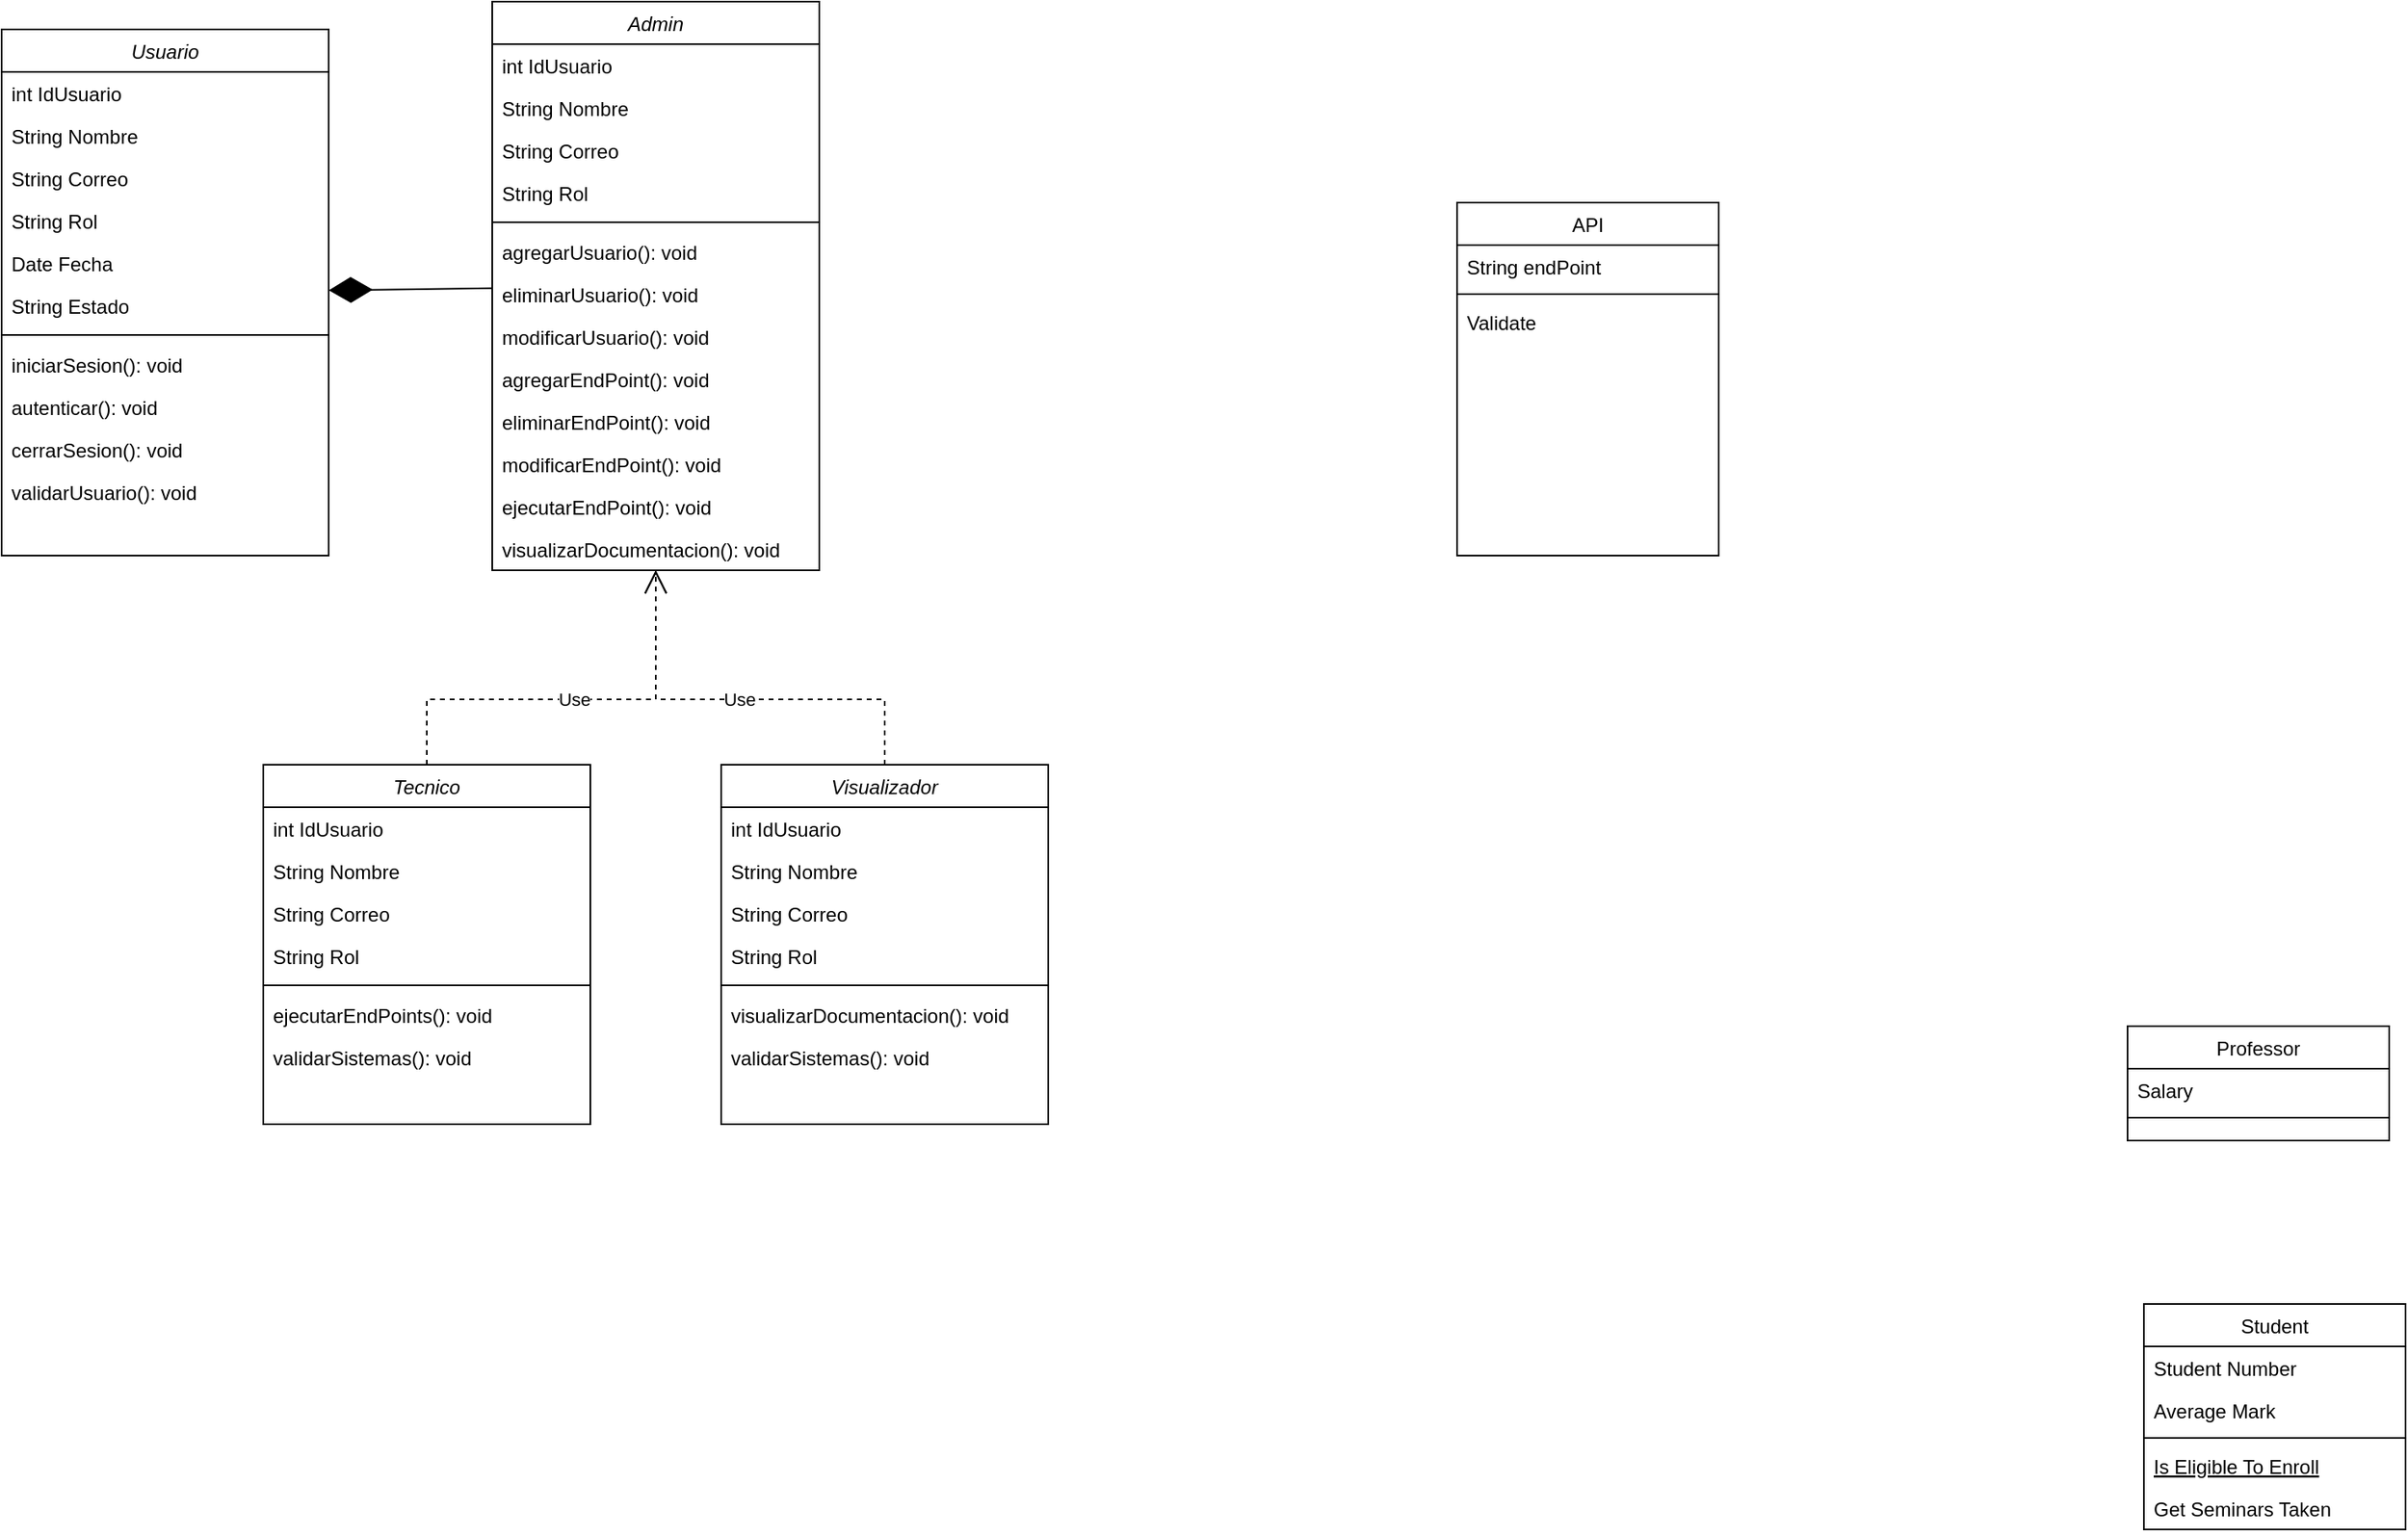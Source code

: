 <mxfile version="26.0.11">
  <diagram id="C5RBs43oDa-KdzZeNtuy" name="Page-1">
    <mxGraphModel dx="2261" dy="1907" grid="1" gridSize="10" guides="1" tooltips="1" connect="1" arrows="1" fold="1" page="1" pageScale="1" pageWidth="827" pageHeight="1169" math="0" shadow="0">
      <root>
        <mxCell id="WIyWlLk6GJQsqaUBKTNV-0" />
        <mxCell id="WIyWlLk6GJQsqaUBKTNV-1" parent="WIyWlLk6GJQsqaUBKTNV-0" />
        <mxCell id="zkfFHV4jXpPFQw0GAbJ--0" value="Usuario" style="swimlane;fontStyle=2;align=center;verticalAlign=top;childLayout=stackLayout;horizontal=1;startSize=26;horizontalStack=0;resizeParent=1;resizeLast=0;collapsible=1;marginBottom=0;rounded=0;shadow=0;strokeWidth=1;" parent="WIyWlLk6GJQsqaUBKTNV-1" vertex="1">
          <mxGeometry x="-400" y="-170" width="200" height="322" as="geometry">
            <mxRectangle x="230" y="140" width="160" height="26" as="alternateBounds" />
          </mxGeometry>
        </mxCell>
        <mxCell id="HF69UvSTi8w0Gnl9okjL-2" value="int IdUsuario" style="text;align=left;verticalAlign=top;spacingLeft=4;spacingRight=4;overflow=hidden;rotatable=0;points=[[0,0.5],[1,0.5]];portConstraint=eastwest;" parent="zkfFHV4jXpPFQw0GAbJ--0" vertex="1">
          <mxGeometry y="26" width="200" height="26" as="geometry" />
        </mxCell>
        <mxCell id="zkfFHV4jXpPFQw0GAbJ--1" value="String Nombre" style="text;align=left;verticalAlign=top;spacingLeft=4;spacingRight=4;overflow=hidden;rotatable=0;points=[[0,0.5],[1,0.5]];portConstraint=eastwest;" parent="zkfFHV4jXpPFQw0GAbJ--0" vertex="1">
          <mxGeometry y="52" width="200" height="26" as="geometry" />
        </mxCell>
        <mxCell id="zkfFHV4jXpPFQw0GAbJ--2" value="String Correo" style="text;align=left;verticalAlign=top;spacingLeft=4;spacingRight=4;overflow=hidden;rotatable=0;points=[[0,0.5],[1,0.5]];portConstraint=eastwest;rounded=0;shadow=0;html=0;" parent="zkfFHV4jXpPFQw0GAbJ--0" vertex="1">
          <mxGeometry y="78" width="200" height="26" as="geometry" />
        </mxCell>
        <mxCell id="HF69UvSTi8w0Gnl9okjL-0" value="String Rol" style="text;align=left;verticalAlign=top;spacingLeft=4;spacingRight=4;overflow=hidden;rotatable=0;points=[[0,0.5],[1,0.5]];portConstraint=eastwest;rounded=0;shadow=0;html=0;" parent="zkfFHV4jXpPFQw0GAbJ--0" vertex="1">
          <mxGeometry y="104" width="200" height="26" as="geometry" />
        </mxCell>
        <mxCell id="HF69UvSTi8w0Gnl9okjL-6" value="Date Fecha" style="text;align=left;verticalAlign=top;spacingLeft=4;spacingRight=4;overflow=hidden;rotatable=0;points=[[0,0.5],[1,0.5]];portConstraint=eastwest;rounded=0;shadow=0;html=0;" parent="zkfFHV4jXpPFQw0GAbJ--0" vertex="1">
          <mxGeometry y="130" width="200" height="26" as="geometry" />
        </mxCell>
        <mxCell id="HF69UvSTi8w0Gnl9okjL-1" value="String Estado" style="text;align=left;verticalAlign=top;spacingLeft=4;spacingRight=4;overflow=hidden;rotatable=0;points=[[0,0.5],[1,0.5]];portConstraint=eastwest;rounded=0;shadow=0;html=0;" parent="zkfFHV4jXpPFQw0GAbJ--0" vertex="1">
          <mxGeometry y="156" width="200" height="26" as="geometry" />
        </mxCell>
        <mxCell id="zkfFHV4jXpPFQw0GAbJ--4" value="" style="line;html=1;strokeWidth=1;align=left;verticalAlign=middle;spacingTop=-1;spacingLeft=3;spacingRight=3;rotatable=0;labelPosition=right;points=[];portConstraint=eastwest;" parent="zkfFHV4jXpPFQw0GAbJ--0" vertex="1">
          <mxGeometry y="182" width="200" height="10" as="geometry" />
        </mxCell>
        <mxCell id="zkfFHV4jXpPFQw0GAbJ--5" value="iniciarSesion(): void&#xa;" style="text;align=left;verticalAlign=top;spacingLeft=4;spacingRight=4;overflow=hidden;rotatable=0;points=[[0,0.5],[1,0.5]];portConstraint=eastwest;" parent="zkfFHV4jXpPFQw0GAbJ--0" vertex="1">
          <mxGeometry y="192" width="200" height="26" as="geometry" />
        </mxCell>
        <mxCell id="HF69UvSTi8w0Gnl9okjL-151" value="autenticar(): void&#xa;" style="text;align=left;verticalAlign=top;spacingLeft=4;spacingRight=4;overflow=hidden;rotatable=0;points=[[0,0.5],[1,0.5]];portConstraint=eastwest;" parent="zkfFHV4jXpPFQw0GAbJ--0" vertex="1">
          <mxGeometry y="218" width="200" height="26" as="geometry" />
        </mxCell>
        <mxCell id="HF69UvSTi8w0Gnl9okjL-3" value="cerrarSesion(): void&#xa;" style="text;align=left;verticalAlign=top;spacingLeft=4;spacingRight=4;overflow=hidden;rotatable=0;points=[[0,0.5],[1,0.5]];portConstraint=eastwest;" parent="zkfFHV4jXpPFQw0GAbJ--0" vertex="1">
          <mxGeometry y="244" width="200" height="26" as="geometry" />
        </mxCell>
        <mxCell id="HF69UvSTi8w0Gnl9okjL-4" value="validarUsuario(): void&#xa;" style="text;align=left;verticalAlign=top;spacingLeft=4;spacingRight=4;overflow=hidden;rotatable=0;points=[[0,0.5],[1,0.5]];portConstraint=eastwest;" parent="zkfFHV4jXpPFQw0GAbJ--0" vertex="1">
          <mxGeometry y="270" width="200" height="26" as="geometry" />
        </mxCell>
        <mxCell id="zkfFHV4jXpPFQw0GAbJ--6" value="Student" style="swimlane;fontStyle=0;align=center;verticalAlign=top;childLayout=stackLayout;horizontal=1;startSize=26;horizontalStack=0;resizeParent=1;resizeLast=0;collapsible=1;marginBottom=0;rounded=0;shadow=0;strokeWidth=1;" parent="WIyWlLk6GJQsqaUBKTNV-1" vertex="1">
          <mxGeometry x="910" y="610" width="160" height="138" as="geometry">
            <mxRectangle x="130" y="380" width="160" height="26" as="alternateBounds" />
          </mxGeometry>
        </mxCell>
        <mxCell id="zkfFHV4jXpPFQw0GAbJ--7" value="Student Number" style="text;align=left;verticalAlign=top;spacingLeft=4;spacingRight=4;overflow=hidden;rotatable=0;points=[[0,0.5],[1,0.5]];portConstraint=eastwest;" parent="zkfFHV4jXpPFQw0GAbJ--6" vertex="1">
          <mxGeometry y="26" width="160" height="26" as="geometry" />
        </mxCell>
        <mxCell id="zkfFHV4jXpPFQw0GAbJ--8" value="Average Mark" style="text;align=left;verticalAlign=top;spacingLeft=4;spacingRight=4;overflow=hidden;rotatable=0;points=[[0,0.5],[1,0.5]];portConstraint=eastwest;rounded=0;shadow=0;html=0;" parent="zkfFHV4jXpPFQw0GAbJ--6" vertex="1">
          <mxGeometry y="52" width="160" height="26" as="geometry" />
        </mxCell>
        <mxCell id="zkfFHV4jXpPFQw0GAbJ--9" value="" style="line;html=1;strokeWidth=1;align=left;verticalAlign=middle;spacingTop=-1;spacingLeft=3;spacingRight=3;rotatable=0;labelPosition=right;points=[];portConstraint=eastwest;" parent="zkfFHV4jXpPFQw0GAbJ--6" vertex="1">
          <mxGeometry y="78" width="160" height="8" as="geometry" />
        </mxCell>
        <mxCell id="zkfFHV4jXpPFQw0GAbJ--10" value="Is Eligible To Enroll" style="text;align=left;verticalAlign=top;spacingLeft=4;spacingRight=4;overflow=hidden;rotatable=0;points=[[0,0.5],[1,0.5]];portConstraint=eastwest;fontStyle=4" parent="zkfFHV4jXpPFQw0GAbJ--6" vertex="1">
          <mxGeometry y="86" width="160" height="26" as="geometry" />
        </mxCell>
        <mxCell id="zkfFHV4jXpPFQw0GAbJ--11" value="Get Seminars Taken" style="text;align=left;verticalAlign=top;spacingLeft=4;spacingRight=4;overflow=hidden;rotatable=0;points=[[0,0.5],[1,0.5]];portConstraint=eastwest;" parent="zkfFHV4jXpPFQw0GAbJ--6" vertex="1">
          <mxGeometry y="112" width="160" height="26" as="geometry" />
        </mxCell>
        <mxCell id="zkfFHV4jXpPFQw0GAbJ--13" value="Professor" style="swimlane;fontStyle=0;align=center;verticalAlign=top;childLayout=stackLayout;horizontal=1;startSize=26;horizontalStack=0;resizeParent=1;resizeLast=0;collapsible=1;marginBottom=0;rounded=0;shadow=0;strokeWidth=1;" parent="WIyWlLk6GJQsqaUBKTNV-1" vertex="1">
          <mxGeometry x="900" y="440" width="160" height="70" as="geometry">
            <mxRectangle x="340" y="380" width="170" height="26" as="alternateBounds" />
          </mxGeometry>
        </mxCell>
        <mxCell id="zkfFHV4jXpPFQw0GAbJ--14" value="Salary" style="text;align=left;verticalAlign=top;spacingLeft=4;spacingRight=4;overflow=hidden;rotatable=0;points=[[0,0.5],[1,0.5]];portConstraint=eastwest;" parent="zkfFHV4jXpPFQw0GAbJ--13" vertex="1">
          <mxGeometry y="26" width="160" height="26" as="geometry" />
        </mxCell>
        <mxCell id="zkfFHV4jXpPFQw0GAbJ--15" value="" style="line;html=1;strokeWidth=1;align=left;verticalAlign=middle;spacingTop=-1;spacingLeft=3;spacingRight=3;rotatable=0;labelPosition=right;points=[];portConstraint=eastwest;" parent="zkfFHV4jXpPFQw0GAbJ--13" vertex="1">
          <mxGeometry y="52" width="160" height="8" as="geometry" />
        </mxCell>
        <mxCell id="zkfFHV4jXpPFQw0GAbJ--17" value="API" style="swimlane;fontStyle=0;align=center;verticalAlign=top;childLayout=stackLayout;horizontal=1;startSize=26;horizontalStack=0;resizeParent=1;resizeLast=0;collapsible=1;marginBottom=0;rounded=0;shadow=0;strokeWidth=1;" parent="WIyWlLk6GJQsqaUBKTNV-1" vertex="1">
          <mxGeometry x="490" y="-64" width="160" height="216" as="geometry">
            <mxRectangle x="550" y="140" width="160" height="26" as="alternateBounds" />
          </mxGeometry>
        </mxCell>
        <mxCell id="zkfFHV4jXpPFQw0GAbJ--18" value="String endPoint" style="text;align=left;verticalAlign=top;spacingLeft=4;spacingRight=4;overflow=hidden;rotatable=0;points=[[0,0.5],[1,0.5]];portConstraint=eastwest;" parent="zkfFHV4jXpPFQw0GAbJ--17" vertex="1">
          <mxGeometry y="26" width="160" height="26" as="geometry" />
        </mxCell>
        <mxCell id="zkfFHV4jXpPFQw0GAbJ--23" value="" style="line;html=1;strokeWidth=1;align=left;verticalAlign=middle;spacingTop=-1;spacingLeft=3;spacingRight=3;rotatable=0;labelPosition=right;points=[];portConstraint=eastwest;" parent="zkfFHV4jXpPFQw0GAbJ--17" vertex="1">
          <mxGeometry y="52" width="160" height="8" as="geometry" />
        </mxCell>
        <mxCell id="zkfFHV4jXpPFQw0GAbJ--24" value="Validate" style="text;align=left;verticalAlign=top;spacingLeft=4;spacingRight=4;overflow=hidden;rotatable=0;points=[[0,0.5],[1,0.5]];portConstraint=eastwest;" parent="zkfFHV4jXpPFQw0GAbJ--17" vertex="1">
          <mxGeometry y="60" width="160" height="26" as="geometry" />
        </mxCell>
        <mxCell id="HF69UvSTi8w0Gnl9okjL-82" value="Admin" style="swimlane;fontStyle=2;align=center;verticalAlign=top;childLayout=stackLayout;horizontal=1;startSize=26;horizontalStack=0;resizeParent=1;resizeLast=0;collapsible=1;marginBottom=0;rounded=0;shadow=0;strokeWidth=1;" parent="WIyWlLk6GJQsqaUBKTNV-1" vertex="1">
          <mxGeometry x="-100" y="-187" width="200" height="348" as="geometry">
            <mxRectangle x="230" y="140" width="160" height="26" as="alternateBounds" />
          </mxGeometry>
        </mxCell>
        <mxCell id="HF69UvSTi8w0Gnl9okjL-83" value="int IdUsuario" style="text;align=left;verticalAlign=top;spacingLeft=4;spacingRight=4;overflow=hidden;rotatable=0;points=[[0,0.5],[1,0.5]];portConstraint=eastwest;" parent="HF69UvSTi8w0Gnl9okjL-82" vertex="1">
          <mxGeometry y="26" width="200" height="26" as="geometry" />
        </mxCell>
        <mxCell id="HF69UvSTi8w0Gnl9okjL-84" value="String Nombre" style="text;align=left;verticalAlign=top;spacingLeft=4;spacingRight=4;overflow=hidden;rotatable=0;points=[[0,0.5],[1,0.5]];portConstraint=eastwest;" parent="HF69UvSTi8w0Gnl9okjL-82" vertex="1">
          <mxGeometry y="52" width="200" height="26" as="geometry" />
        </mxCell>
        <mxCell id="HF69UvSTi8w0Gnl9okjL-85" value="String Correo" style="text;align=left;verticalAlign=top;spacingLeft=4;spacingRight=4;overflow=hidden;rotatable=0;points=[[0,0.5],[1,0.5]];portConstraint=eastwest;rounded=0;shadow=0;html=0;" parent="HF69UvSTi8w0Gnl9okjL-82" vertex="1">
          <mxGeometry y="78" width="200" height="26" as="geometry" />
        </mxCell>
        <mxCell id="l_Q7nr2GapgrcsEfgr7--0" value="String Rol" style="text;align=left;verticalAlign=top;spacingLeft=4;spacingRight=4;overflow=hidden;rotatable=0;points=[[0,0.5],[1,0.5]];portConstraint=eastwest;rounded=0;shadow=0;html=0;" vertex="1" parent="HF69UvSTi8w0Gnl9okjL-82">
          <mxGeometry y="104" width="200" height="26" as="geometry" />
        </mxCell>
        <mxCell id="HF69UvSTi8w0Gnl9okjL-90" value="" style="line;html=1;strokeWidth=1;align=left;verticalAlign=middle;spacingTop=-1;spacingLeft=3;spacingRight=3;rotatable=0;labelPosition=right;points=[];portConstraint=eastwest;" parent="HF69UvSTi8w0Gnl9okjL-82" vertex="1">
          <mxGeometry y="130" width="200" height="10" as="geometry" />
        </mxCell>
        <mxCell id="HF69UvSTi8w0Gnl9okjL-91" value="agregarUsuario(): void&#xa;" style="text;align=left;verticalAlign=top;spacingLeft=4;spacingRight=4;overflow=hidden;rotatable=0;points=[[0,0.5],[1,0.5]];portConstraint=eastwest;" parent="HF69UvSTi8w0Gnl9okjL-82" vertex="1">
          <mxGeometry y="140" width="200" height="26" as="geometry" />
        </mxCell>
        <mxCell id="HF69UvSTi8w0Gnl9okjL-92" value="eliminarUsuario(): void&#xa;" style="text;align=left;verticalAlign=top;spacingLeft=4;spacingRight=4;overflow=hidden;rotatable=0;points=[[0,0.5],[1,0.5]];portConstraint=eastwest;" parent="HF69UvSTi8w0Gnl9okjL-82" vertex="1">
          <mxGeometry y="166" width="200" height="26" as="geometry" />
        </mxCell>
        <mxCell id="HF69UvSTi8w0Gnl9okjL-93" value="modificarUsuario(): void&#xa;" style="text;align=left;verticalAlign=top;spacingLeft=4;spacingRight=4;overflow=hidden;rotatable=0;points=[[0,0.5],[1,0.5]];portConstraint=eastwest;" parent="HF69UvSTi8w0Gnl9okjL-82" vertex="1">
          <mxGeometry y="192" width="200" height="26" as="geometry" />
        </mxCell>
        <mxCell id="HF69UvSTi8w0Gnl9okjL-94" value="agregarEndPoint(): void&#xa;" style="text;align=left;verticalAlign=top;spacingLeft=4;spacingRight=4;overflow=hidden;rotatable=0;points=[[0,0.5],[1,0.5]];portConstraint=eastwest;" parent="HF69UvSTi8w0Gnl9okjL-82" vertex="1">
          <mxGeometry y="218" width="200" height="26" as="geometry" />
        </mxCell>
        <mxCell id="HF69UvSTi8w0Gnl9okjL-95" value="eliminarEndPoint(): void&#xa;" style="text;align=left;verticalAlign=top;spacingLeft=4;spacingRight=4;overflow=hidden;rotatable=0;points=[[0,0.5],[1,0.5]];portConstraint=eastwest;" parent="HF69UvSTi8w0Gnl9okjL-82" vertex="1">
          <mxGeometry y="244" width="200" height="26" as="geometry" />
        </mxCell>
        <mxCell id="HF69UvSTi8w0Gnl9okjL-133" value="modificarEndPoint(): void&#xa;" style="text;align=left;verticalAlign=top;spacingLeft=4;spacingRight=4;overflow=hidden;rotatable=0;points=[[0,0.5],[1,0.5]];portConstraint=eastwest;" parent="HF69UvSTi8w0Gnl9okjL-82" vertex="1">
          <mxGeometry y="270" width="200" height="26" as="geometry" />
        </mxCell>
        <mxCell id="HF69UvSTi8w0Gnl9okjL-134" value="ejecutarEndPoint(): void&#xa;" style="text;align=left;verticalAlign=top;spacingLeft=4;spacingRight=4;overflow=hidden;rotatable=0;points=[[0,0.5],[1,0.5]];portConstraint=eastwest;" parent="HF69UvSTi8w0Gnl9okjL-82" vertex="1">
          <mxGeometry y="296" width="200" height="26" as="geometry" />
        </mxCell>
        <mxCell id="HF69UvSTi8w0Gnl9okjL-148" value="visualizarDocumentacion(): void&#xa;" style="text;align=left;verticalAlign=top;spacingLeft=4;spacingRight=4;overflow=hidden;rotatable=0;points=[[0,0.5],[1,0.5]];portConstraint=eastwest;" parent="HF69UvSTi8w0Gnl9okjL-82" vertex="1">
          <mxGeometry y="322" width="200" height="26" as="geometry" />
        </mxCell>
        <mxCell id="HF69UvSTi8w0Gnl9okjL-96" value="Tecnico" style="swimlane;fontStyle=2;align=center;verticalAlign=top;childLayout=stackLayout;horizontal=1;startSize=26;horizontalStack=0;resizeParent=1;resizeLast=0;collapsible=1;marginBottom=0;rounded=0;shadow=0;strokeWidth=1;" parent="WIyWlLk6GJQsqaUBKTNV-1" vertex="1">
          <mxGeometry x="-240" y="280" width="200" height="220" as="geometry">
            <mxRectangle x="230" y="140" width="160" height="26" as="alternateBounds" />
          </mxGeometry>
        </mxCell>
        <mxCell id="HF69UvSTi8w0Gnl9okjL-97" value="int IdUsuario" style="text;align=left;verticalAlign=top;spacingLeft=4;spacingRight=4;overflow=hidden;rotatable=0;points=[[0,0.5],[1,0.5]];portConstraint=eastwest;" parent="HF69UvSTi8w0Gnl9okjL-96" vertex="1">
          <mxGeometry y="26" width="200" height="26" as="geometry" />
        </mxCell>
        <mxCell id="HF69UvSTi8w0Gnl9okjL-98" value="String Nombre" style="text;align=left;verticalAlign=top;spacingLeft=4;spacingRight=4;overflow=hidden;rotatable=0;points=[[0,0.5],[1,0.5]];portConstraint=eastwest;" parent="HF69UvSTi8w0Gnl9okjL-96" vertex="1">
          <mxGeometry y="52" width="200" height="26" as="geometry" />
        </mxCell>
        <mxCell id="HF69UvSTi8w0Gnl9okjL-99" value="String Correo" style="text;align=left;verticalAlign=top;spacingLeft=4;spacingRight=4;overflow=hidden;rotatable=0;points=[[0,0.5],[1,0.5]];portConstraint=eastwest;rounded=0;shadow=0;html=0;" parent="HF69UvSTi8w0Gnl9okjL-96" vertex="1">
          <mxGeometry y="78" width="200" height="26" as="geometry" />
        </mxCell>
        <mxCell id="l_Q7nr2GapgrcsEfgr7--1" value="String Rol" style="text;align=left;verticalAlign=top;spacingLeft=4;spacingRight=4;overflow=hidden;rotatable=0;points=[[0,0.5],[1,0.5]];portConstraint=eastwest;rounded=0;shadow=0;html=0;" vertex="1" parent="HF69UvSTi8w0Gnl9okjL-96">
          <mxGeometry y="104" width="200" height="26" as="geometry" />
        </mxCell>
        <mxCell id="HF69UvSTi8w0Gnl9okjL-104" value="" style="line;html=1;strokeWidth=1;align=left;verticalAlign=middle;spacingTop=-1;spacingLeft=3;spacingRight=3;rotatable=0;labelPosition=right;points=[];portConstraint=eastwest;" parent="HF69UvSTi8w0Gnl9okjL-96" vertex="1">
          <mxGeometry y="130" width="200" height="10" as="geometry" />
        </mxCell>
        <mxCell id="HF69UvSTi8w0Gnl9okjL-105" value="ejecutarEndPoints(): void&#xa;" style="text;align=left;verticalAlign=top;spacingLeft=4;spacingRight=4;overflow=hidden;rotatable=0;points=[[0,0.5],[1,0.5]];portConstraint=eastwest;" parent="HF69UvSTi8w0Gnl9okjL-96" vertex="1">
          <mxGeometry y="140" width="200" height="26" as="geometry" />
        </mxCell>
        <mxCell id="HF69UvSTi8w0Gnl9okjL-106" value="validarSistemas(): void&#xa;" style="text;align=left;verticalAlign=top;spacingLeft=4;spacingRight=4;overflow=hidden;rotatable=0;points=[[0,0.5],[1,0.5]];portConstraint=eastwest;" parent="HF69UvSTi8w0Gnl9okjL-96" vertex="1">
          <mxGeometry y="166" width="200" height="26" as="geometry" />
        </mxCell>
        <mxCell id="HF69UvSTi8w0Gnl9okjL-110" value="Visualizador" style="swimlane;fontStyle=2;align=center;verticalAlign=top;childLayout=stackLayout;horizontal=1;startSize=26;horizontalStack=0;resizeParent=1;resizeLast=0;collapsible=1;marginBottom=0;rounded=0;shadow=0;strokeWidth=1;" parent="WIyWlLk6GJQsqaUBKTNV-1" vertex="1">
          <mxGeometry x="40" y="280" width="200" height="220" as="geometry">
            <mxRectangle x="230" y="140" width="160" height="26" as="alternateBounds" />
          </mxGeometry>
        </mxCell>
        <mxCell id="HF69UvSTi8w0Gnl9okjL-111" value="int IdUsuario" style="text;align=left;verticalAlign=top;spacingLeft=4;spacingRight=4;overflow=hidden;rotatable=0;points=[[0,0.5],[1,0.5]];portConstraint=eastwest;" parent="HF69UvSTi8w0Gnl9okjL-110" vertex="1">
          <mxGeometry y="26" width="200" height="26" as="geometry" />
        </mxCell>
        <mxCell id="HF69UvSTi8w0Gnl9okjL-112" value="String Nombre" style="text;align=left;verticalAlign=top;spacingLeft=4;spacingRight=4;overflow=hidden;rotatable=0;points=[[0,0.5],[1,0.5]];portConstraint=eastwest;" parent="HF69UvSTi8w0Gnl9okjL-110" vertex="1">
          <mxGeometry y="52" width="200" height="26" as="geometry" />
        </mxCell>
        <mxCell id="HF69UvSTi8w0Gnl9okjL-113" value="String Correo" style="text;align=left;verticalAlign=top;spacingLeft=4;spacingRight=4;overflow=hidden;rotatable=0;points=[[0,0.5],[1,0.5]];portConstraint=eastwest;rounded=0;shadow=0;html=0;" parent="HF69UvSTi8w0Gnl9okjL-110" vertex="1">
          <mxGeometry y="78" width="200" height="26" as="geometry" />
        </mxCell>
        <mxCell id="l_Q7nr2GapgrcsEfgr7--2" value="String Rol" style="text;align=left;verticalAlign=top;spacingLeft=4;spacingRight=4;overflow=hidden;rotatable=0;points=[[0,0.5],[1,0.5]];portConstraint=eastwest;rounded=0;shadow=0;html=0;" vertex="1" parent="HF69UvSTi8w0Gnl9okjL-110">
          <mxGeometry y="104" width="200" height="26" as="geometry" />
        </mxCell>
        <mxCell id="HF69UvSTi8w0Gnl9okjL-118" value="" style="line;html=1;strokeWidth=1;align=left;verticalAlign=middle;spacingTop=-1;spacingLeft=3;spacingRight=3;rotatable=0;labelPosition=right;points=[];portConstraint=eastwest;" parent="HF69UvSTi8w0Gnl9okjL-110" vertex="1">
          <mxGeometry y="130" width="200" height="10" as="geometry" />
        </mxCell>
        <mxCell id="HF69UvSTi8w0Gnl9okjL-119" value="visualizarDocumentacion(): void&#xa;" style="text;align=left;verticalAlign=top;spacingLeft=4;spacingRight=4;overflow=hidden;rotatable=0;points=[[0,0.5],[1,0.5]];portConstraint=eastwest;" parent="HF69UvSTi8w0Gnl9okjL-110" vertex="1">
          <mxGeometry y="140" width="200" height="26" as="geometry" />
        </mxCell>
        <mxCell id="HF69UvSTi8w0Gnl9okjL-120" value="validarSistemas(): void&#xa;" style="text;align=left;verticalAlign=top;spacingLeft=4;spacingRight=4;overflow=hidden;rotatable=0;points=[[0,0.5],[1,0.5]];portConstraint=eastwest;" parent="HF69UvSTi8w0Gnl9okjL-110" vertex="1">
          <mxGeometry y="166" width="200" height="26" as="geometry" />
        </mxCell>
        <mxCell id="HF69UvSTi8w0Gnl9okjL-128" value="" style="endArrow=diamondThin;endFill=1;endSize=24;html=1;rounded=0;" parent="WIyWlLk6GJQsqaUBKTNV-1" source="HF69UvSTi8w0Gnl9okjL-82" target="zkfFHV4jXpPFQw0GAbJ--0" edge="1">
          <mxGeometry width="160" relative="1" as="geometry">
            <mxPoint x="-210" y="50" as="sourcePoint" />
            <mxPoint x="-90" y="-164" as="targetPoint" />
            <Array as="points" />
          </mxGeometry>
        </mxCell>
        <mxCell id="HF69UvSTi8w0Gnl9okjL-149" value="Use" style="endArrow=open;endSize=12;dashed=1;html=1;rounded=0;" parent="WIyWlLk6GJQsqaUBKTNV-1" source="HF69UvSTi8w0Gnl9okjL-96" target="HF69UvSTi8w0Gnl9okjL-82" edge="1">
          <mxGeometry width="160" relative="1" as="geometry">
            <mxPoint x="-190" y="310" as="sourcePoint" />
            <mxPoint x="-30" y="310" as="targetPoint" />
            <Array as="points">
              <mxPoint x="-140" y="240" />
              <mxPoint y="240" />
            </Array>
          </mxGeometry>
        </mxCell>
        <mxCell id="HF69UvSTi8w0Gnl9okjL-150" value="Use" style="endArrow=open;endSize=12;dashed=1;html=1;rounded=0;" parent="WIyWlLk6GJQsqaUBKTNV-1" source="HF69UvSTi8w0Gnl9okjL-110" target="HF69UvSTi8w0Gnl9okjL-82" edge="1">
          <mxGeometry width="160" relative="1" as="geometry">
            <mxPoint x="-140" y="290" as="sourcePoint" />
            <mxPoint x="10" y="205" as="targetPoint" />
            <Array as="points">
              <mxPoint x="140" y="240" />
              <mxPoint y="240" />
            </Array>
          </mxGeometry>
        </mxCell>
      </root>
    </mxGraphModel>
  </diagram>
</mxfile>
